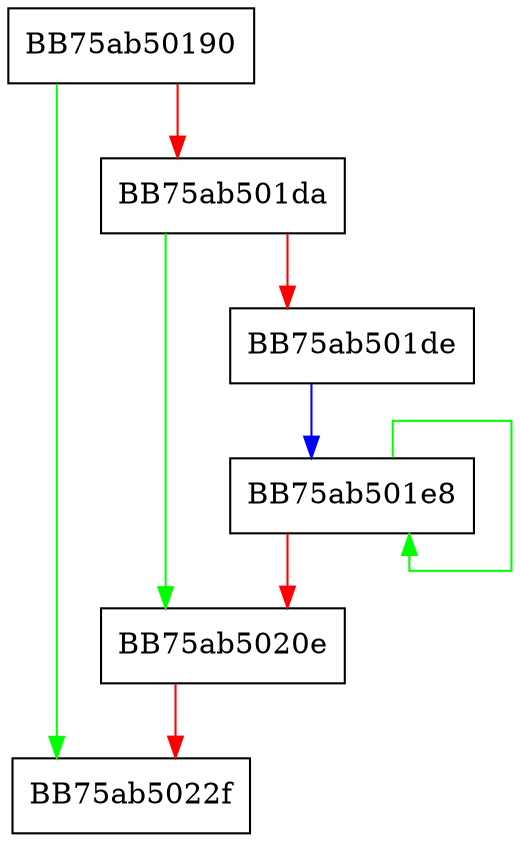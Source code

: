 digraph hexFunc {
  node [shape="box"];
  graph [splines=ortho];
  BB75ab50190 -> BB75ab5022f [color="green"];
  BB75ab50190 -> BB75ab501da [color="red"];
  BB75ab501da -> BB75ab5020e [color="green"];
  BB75ab501da -> BB75ab501de [color="red"];
  BB75ab501de -> BB75ab501e8 [color="blue"];
  BB75ab501e8 -> BB75ab501e8 [color="green"];
  BB75ab501e8 -> BB75ab5020e [color="red"];
  BB75ab5020e -> BB75ab5022f [color="red"];
}